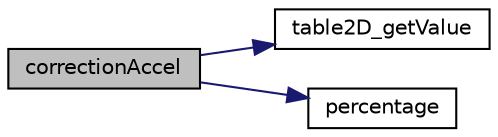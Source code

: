 digraph "correctionAccel"
{
 // LATEX_PDF_SIZE
  edge [fontname="Helvetica",fontsize="10",labelfontname="Helvetica",labelfontsize="10"];
  node [fontname="Helvetica",fontsize="10",shape=record];
  rankdir="LR";
  Node0 [label="correctionAccel",height=0.2,width=0.4,color="black", fillcolor="grey75", style="filled", fontcolor="black",tooltip=" "];
  Node0 -> Node1 [color="midnightblue",fontsize="10",style="solid",fontname="Helvetica"];
  Node1 [label="table2D_getValue",height=0.2,width=0.4,color="black", fillcolor="white", style="filled",URL="$table_8h.html#a462f96f099a0c20647d0a29e96e2e80c",tooltip=" "];
  Node0 -> Node2 [color="midnightblue",fontsize="10",style="solid",fontname="Helvetica"];
  Node2 [label="percentage",height=0.2,width=0.4,color="black", fillcolor="white", style="filled",URL="$maths_8h.html#ad15d7632e1bee5ab5f88b05896b4a94e",tooltip=" "];
}
